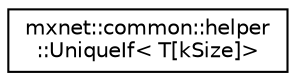 digraph "Graphical Class Hierarchy"
{
  edge [fontname="Helvetica",fontsize="10",labelfontname="Helvetica",labelfontsize="10"];
  node [fontname="Helvetica",fontsize="10",shape=record];
  rankdir="LR";
  Node1 [label="mxnet::common::helper\l::UniqueIf\< T[kSize]\>",height=0.2,width=0.4,color="black", fillcolor="white", style="filled",URL="$structmxnet_1_1common_1_1helper_1_1UniqueIf_3_01T[kSize]_4.html",tooltip="Helper for an array of known bound T. "];
}
